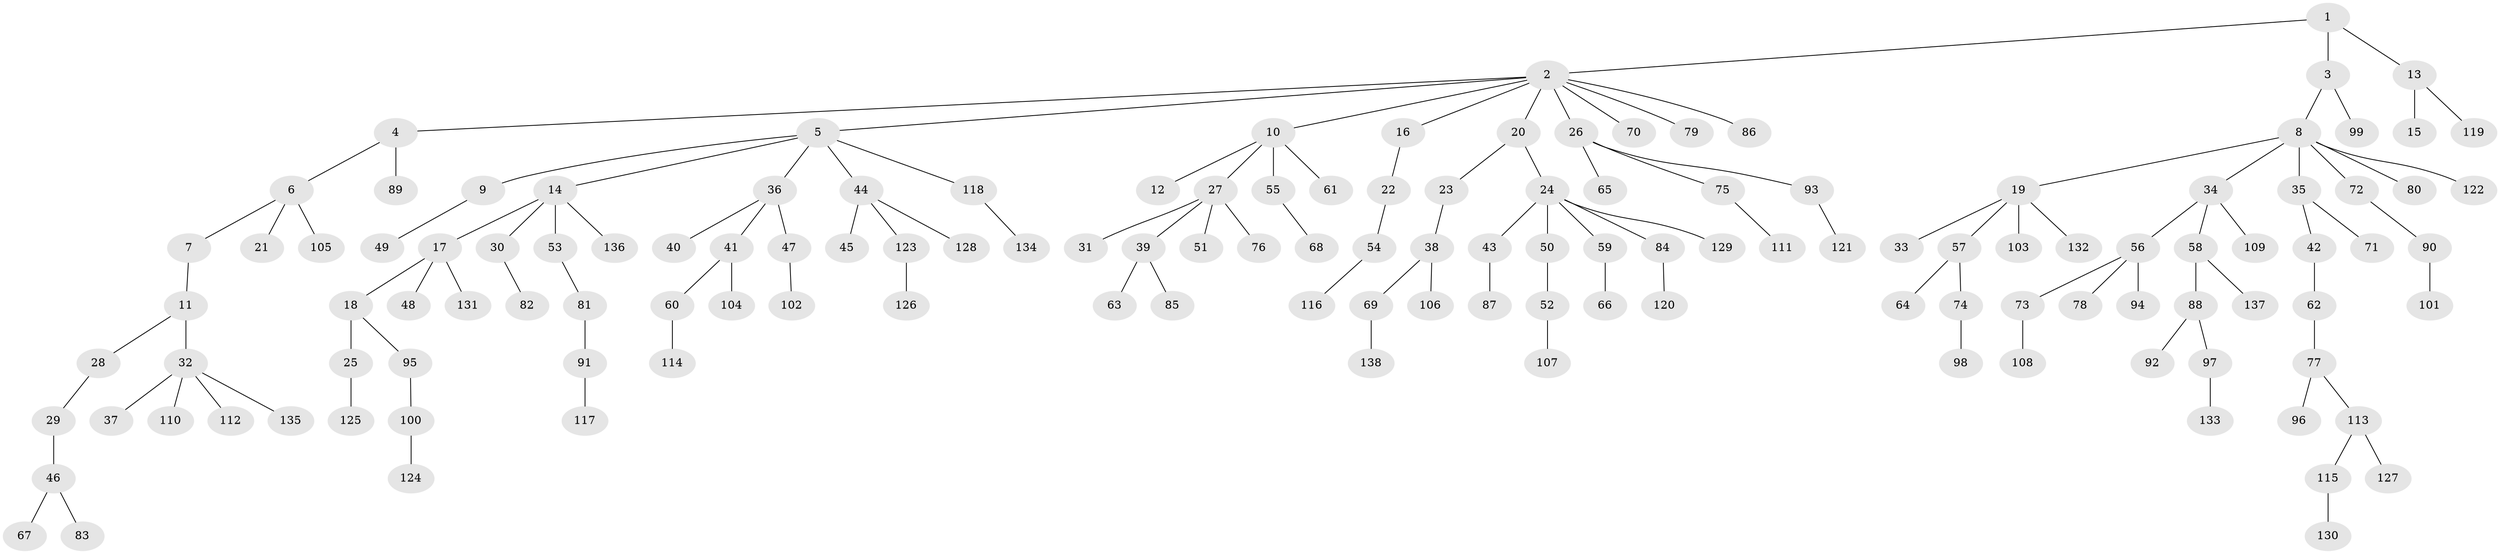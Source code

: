 // coarse degree distribution, {2: 0.30952380952380953, 7: 0.023809523809523808, 5: 0.047619047619047616, 1: 0.47619047619047616, 3: 0.11904761904761904, 4: 0.023809523809523808}
// Generated by graph-tools (version 1.1) at 2025/51/03/04/25 22:51:53]
// undirected, 138 vertices, 137 edges
graph export_dot {
  node [color=gray90,style=filled];
  1;
  2;
  3;
  4;
  5;
  6;
  7;
  8;
  9;
  10;
  11;
  12;
  13;
  14;
  15;
  16;
  17;
  18;
  19;
  20;
  21;
  22;
  23;
  24;
  25;
  26;
  27;
  28;
  29;
  30;
  31;
  32;
  33;
  34;
  35;
  36;
  37;
  38;
  39;
  40;
  41;
  42;
  43;
  44;
  45;
  46;
  47;
  48;
  49;
  50;
  51;
  52;
  53;
  54;
  55;
  56;
  57;
  58;
  59;
  60;
  61;
  62;
  63;
  64;
  65;
  66;
  67;
  68;
  69;
  70;
  71;
  72;
  73;
  74;
  75;
  76;
  77;
  78;
  79;
  80;
  81;
  82;
  83;
  84;
  85;
  86;
  87;
  88;
  89;
  90;
  91;
  92;
  93;
  94;
  95;
  96;
  97;
  98;
  99;
  100;
  101;
  102;
  103;
  104;
  105;
  106;
  107;
  108;
  109;
  110;
  111;
  112;
  113;
  114;
  115;
  116;
  117;
  118;
  119;
  120;
  121;
  122;
  123;
  124;
  125;
  126;
  127;
  128;
  129;
  130;
  131;
  132;
  133;
  134;
  135;
  136;
  137;
  138;
  1 -- 2;
  1 -- 3;
  1 -- 13;
  2 -- 4;
  2 -- 5;
  2 -- 10;
  2 -- 16;
  2 -- 20;
  2 -- 26;
  2 -- 70;
  2 -- 79;
  2 -- 86;
  3 -- 8;
  3 -- 99;
  4 -- 6;
  4 -- 89;
  5 -- 9;
  5 -- 14;
  5 -- 36;
  5 -- 44;
  5 -- 118;
  6 -- 7;
  6 -- 21;
  6 -- 105;
  7 -- 11;
  8 -- 19;
  8 -- 34;
  8 -- 35;
  8 -- 72;
  8 -- 80;
  8 -- 122;
  9 -- 49;
  10 -- 12;
  10 -- 27;
  10 -- 55;
  10 -- 61;
  11 -- 28;
  11 -- 32;
  13 -- 15;
  13 -- 119;
  14 -- 17;
  14 -- 30;
  14 -- 53;
  14 -- 136;
  16 -- 22;
  17 -- 18;
  17 -- 48;
  17 -- 131;
  18 -- 25;
  18 -- 95;
  19 -- 33;
  19 -- 57;
  19 -- 103;
  19 -- 132;
  20 -- 23;
  20 -- 24;
  22 -- 54;
  23 -- 38;
  24 -- 43;
  24 -- 50;
  24 -- 59;
  24 -- 84;
  24 -- 129;
  25 -- 125;
  26 -- 65;
  26 -- 75;
  26 -- 93;
  27 -- 31;
  27 -- 39;
  27 -- 51;
  27 -- 76;
  28 -- 29;
  29 -- 46;
  30 -- 82;
  32 -- 37;
  32 -- 110;
  32 -- 112;
  32 -- 135;
  34 -- 56;
  34 -- 58;
  34 -- 109;
  35 -- 42;
  35 -- 71;
  36 -- 40;
  36 -- 41;
  36 -- 47;
  38 -- 69;
  38 -- 106;
  39 -- 63;
  39 -- 85;
  41 -- 60;
  41 -- 104;
  42 -- 62;
  43 -- 87;
  44 -- 45;
  44 -- 123;
  44 -- 128;
  46 -- 67;
  46 -- 83;
  47 -- 102;
  50 -- 52;
  52 -- 107;
  53 -- 81;
  54 -- 116;
  55 -- 68;
  56 -- 73;
  56 -- 78;
  56 -- 94;
  57 -- 64;
  57 -- 74;
  58 -- 88;
  58 -- 137;
  59 -- 66;
  60 -- 114;
  62 -- 77;
  69 -- 138;
  72 -- 90;
  73 -- 108;
  74 -- 98;
  75 -- 111;
  77 -- 96;
  77 -- 113;
  81 -- 91;
  84 -- 120;
  88 -- 92;
  88 -- 97;
  90 -- 101;
  91 -- 117;
  93 -- 121;
  95 -- 100;
  97 -- 133;
  100 -- 124;
  113 -- 115;
  113 -- 127;
  115 -- 130;
  118 -- 134;
  123 -- 126;
}
